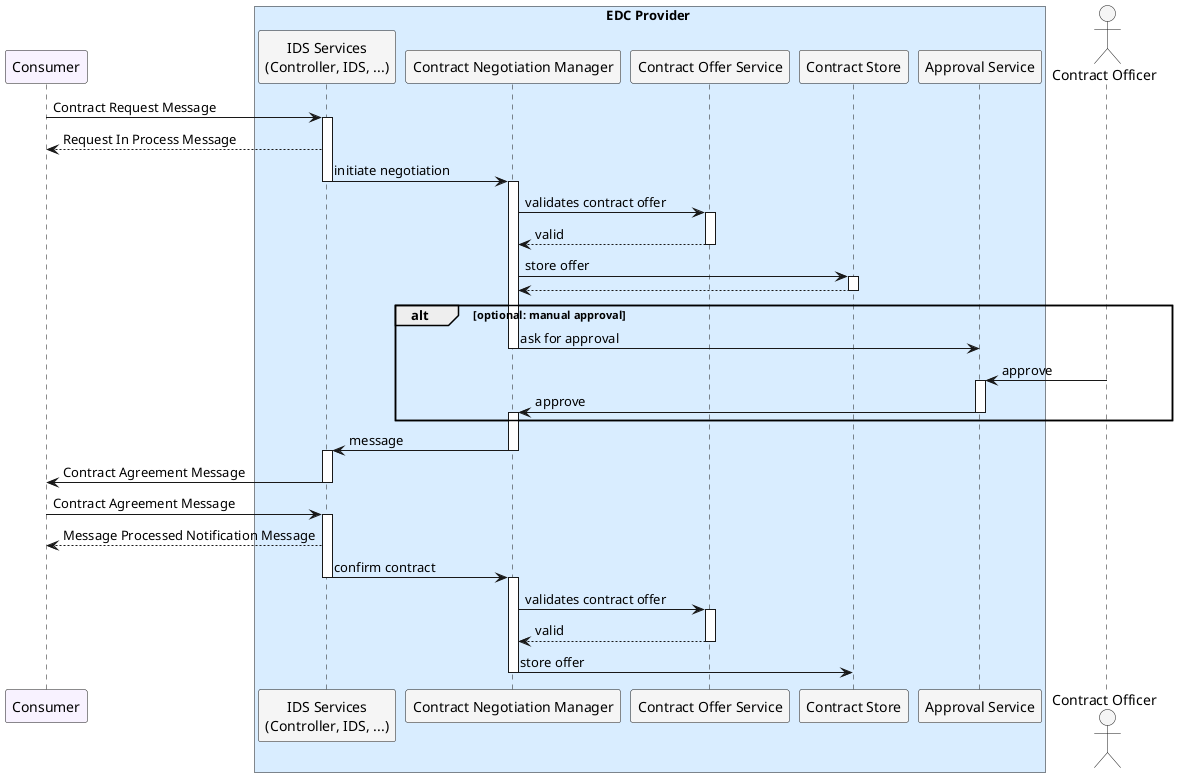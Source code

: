 @startuml

skinParam NoteBackgroundColor WhiteSmoke
skinParam NoteFontColor Black
skinParam ParticipantBackgroundColor WhiteSmoke
skinParam ActorBackgroundColor WhiteSmoke
skinParam AgentBackgroundColor White
skinParam AgentBorderColor SkyBlue
skinparam shadowing false

!define ConsumerColor f8f2ff
!define ProviderColor d9edff
!define WarningColor Business
!define LeadColor Technology

participant Consumer as "Consumer" #ConsumerColor

box EDC Provider #ProviderColor
    participant IDS as "IDS Services\n(Controller, IDS, ...)"
    participant Negotiation as "Contract Negotiation Manager"
    participant Service as "Contract Offer Service"
    participant Store as "Contract Store"
    participant Approval as "Approval Service"
end box

actor Officer as "Contract Officer"

Consumer -> IDS ++: Contract Request Message
IDS --> Consumer: Request In Process Message
IDS -> Negotiation --++: initiate negotiation
Negotiation -> Service ++: validates contract offer
return valid
Negotiation -> Store++: store offer
return
alt optional: manual approval
    Negotiation ->  Approval: ask for approval
    deactivate Negotiation

    Officer -> Approval ++: approve
    Approval -> Negotiation --++: approve
end alt

Negotiation -> IDS --++: message
IDS -> Consumer: Contract Agreement Message
deactivate IDS

Consumer -> IDS ++: Contract Agreement Message
IDS --> Consumer: Message Processed Notification Message
IDS -> Negotiation --++: confirm contract
'note: review the second validation
Negotiation -> Service ++: validates contract offer
return valid
Negotiation -> Store --: store offer


'Consumer -> IDS : request offer for asset A1
'return offers
'Consumer -> Consumer: choose favorite offer
'Consumer -> IDS : send counter offer (asset A2 added)


@enduml
